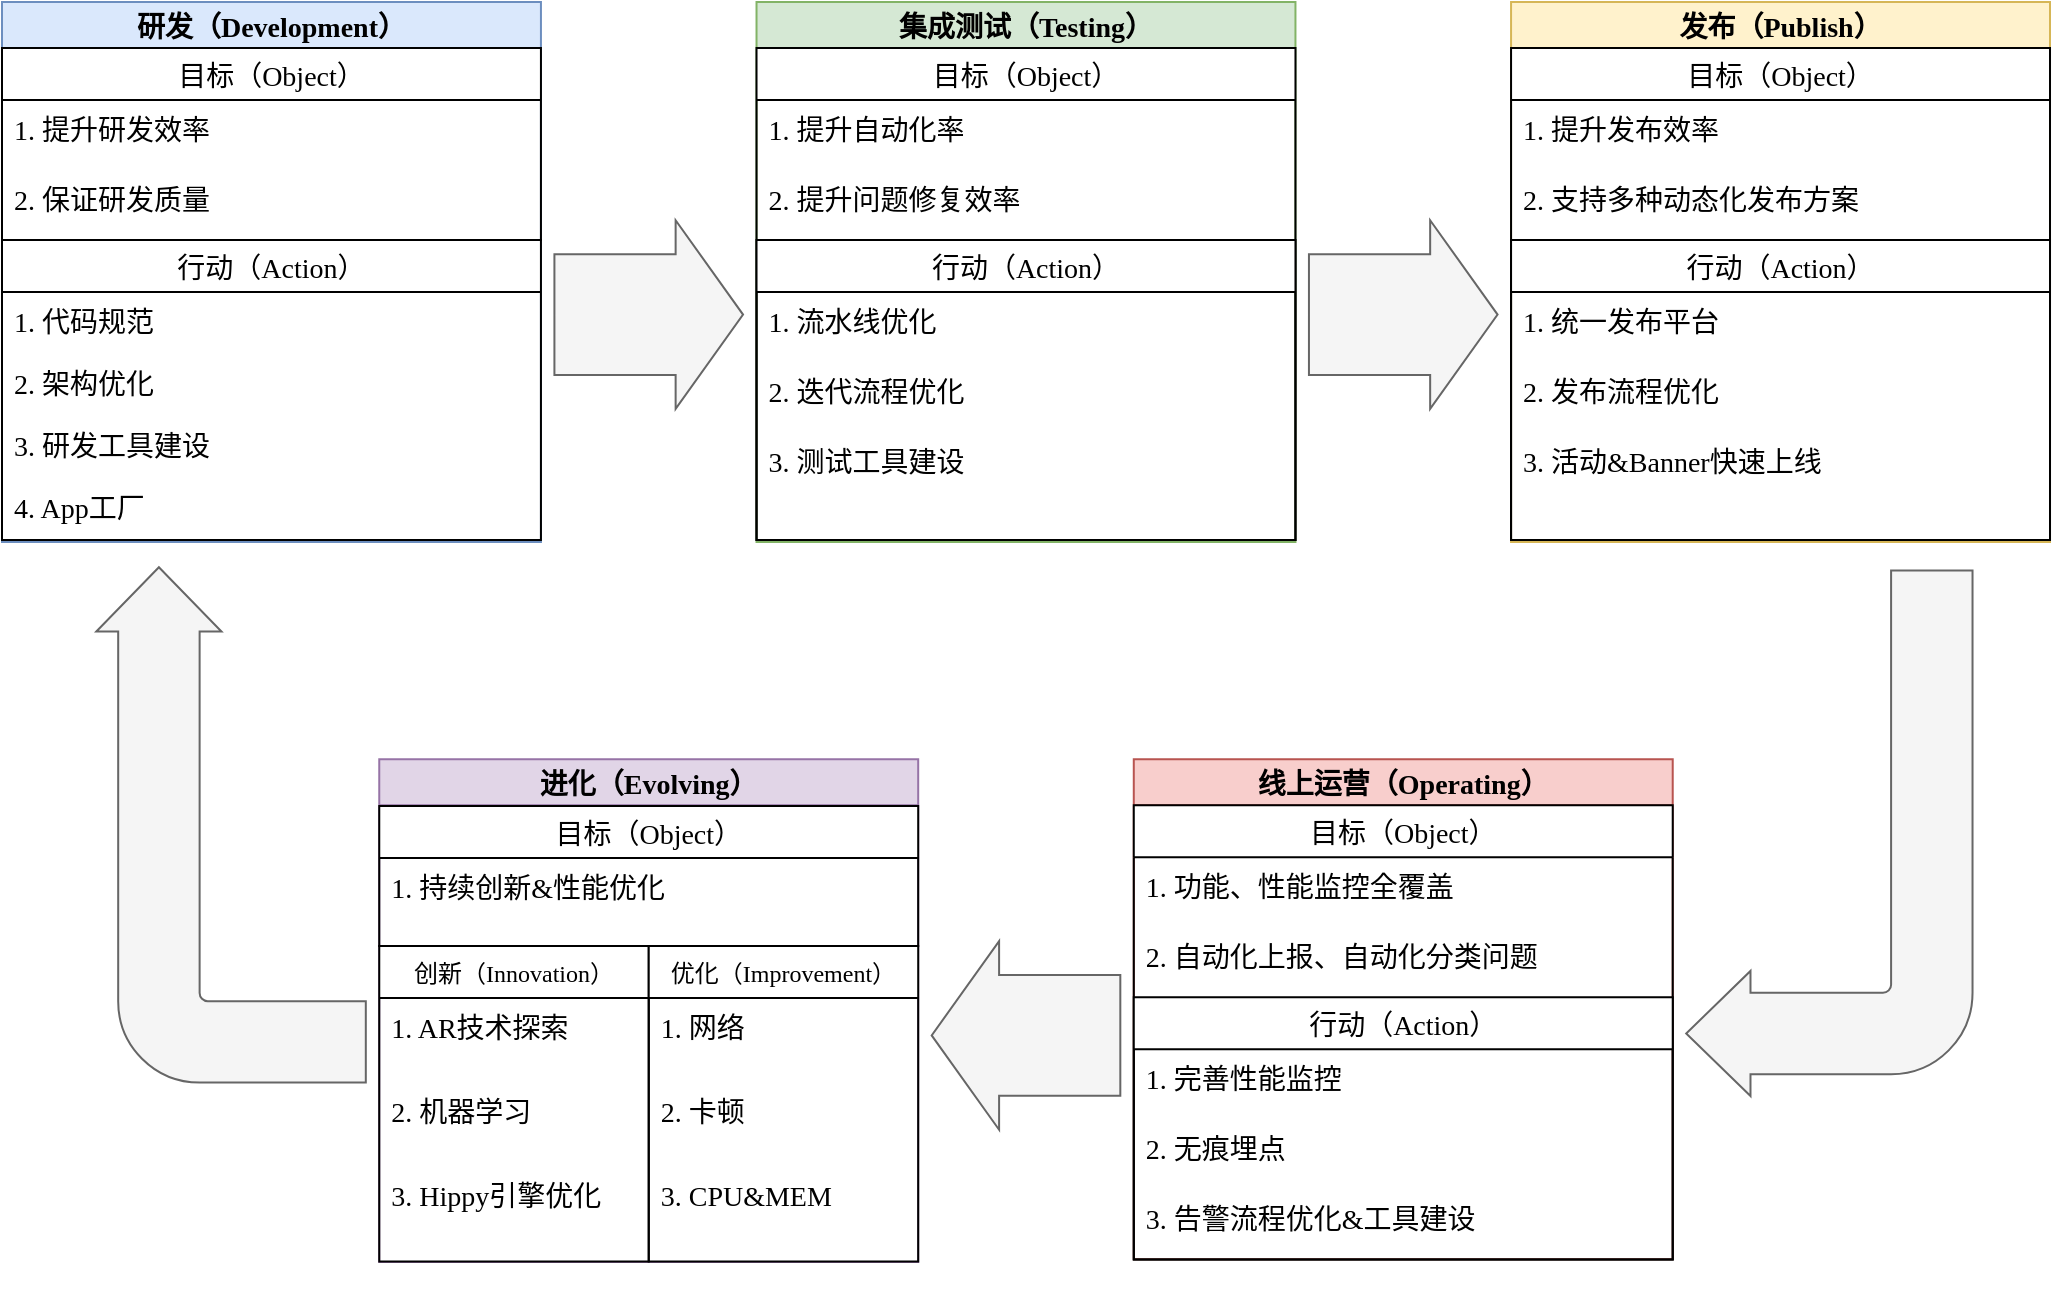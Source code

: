 <mxfile version="14.6.13" type="github">
  <diagram id="56d5cwKqSaM5CAUNt2u1" name="Page-1">
    <mxGraphModel dx="2062" dy="1122" grid="1" gridSize="10" guides="1" tooltips="1" connect="1" arrows="1" fold="1" page="1" pageScale="1" pageWidth="827" pageHeight="1169" math="0" shadow="0">
      <root>
        <mxCell id="0" />
        <mxCell id="1" parent="0" />
        <mxCell id="L8apB9JfnStRnjPAshZa-1" value="研发（Development）" style="swimlane;fontFamily=腾讯体;fillColor=#dae8fc;strokeColor=#6c8ebf;fontSize=14;" parent="1" vertex="1">
          <mxGeometry x="200" y="310" width="269.47" height="270" as="geometry">
            <mxRectangle x="120" y="230" width="60" height="23" as="alternateBounds" />
          </mxGeometry>
        </mxCell>
        <mxCell id="L8apB9JfnStRnjPAshZa-6" value="目标（Object）" style="swimlane;fontStyle=0;childLayout=stackLayout;horizontal=1;startSize=26;horizontalStack=0;resizeParent=1;resizeParentMax=0;resizeLast=0;collapsible=1;marginBottom=0;fontFamily=腾讯体;fontSize=14;" parent="L8apB9JfnStRnjPAshZa-1" vertex="1">
          <mxGeometry y="22.99" width="269.47" height="96.064" as="geometry">
            <mxRectangle y="96" width="50" height="26" as="alternateBounds" />
          </mxGeometry>
        </mxCell>
        <mxCell id="L8apB9JfnStRnjPAshZa-7" value="1. 提升研发效率" style="text;strokeColor=none;fillColor=none;align=left;verticalAlign=top;spacingLeft=4;spacingRight=4;overflow=hidden;rotatable=0;points=[[0,0.5],[1,0.5]];portConstraint=eastwest;fontFamily=腾讯体;fontSize=14;" parent="L8apB9JfnStRnjPAshZa-6" vertex="1">
          <mxGeometry y="26" width="269.47" height="35.032" as="geometry" />
        </mxCell>
        <mxCell id="L8apB9JfnStRnjPAshZa-9" value="2. 保证研发质量" style="text;strokeColor=none;fillColor=none;align=left;verticalAlign=top;spacingLeft=4;spacingRight=4;overflow=hidden;rotatable=0;points=[[0,0.5],[1,0.5]];portConstraint=eastwest;fontFamily=腾讯体;fontSize=14;" parent="L8apB9JfnStRnjPAshZa-6" vertex="1">
          <mxGeometry y="61.032" width="269.47" height="35.032" as="geometry" />
        </mxCell>
        <mxCell id="L8apB9JfnStRnjPAshZa-2" value="行动（Action）" style="swimlane;fontStyle=0;childLayout=stackLayout;horizontal=1;startSize=26;horizontalStack=0;resizeParent=1;resizeParentMax=0;resizeLast=0;collapsible=1;marginBottom=0;fontFamily=腾讯体;fontSize=14;" parent="L8apB9JfnStRnjPAshZa-1" vertex="1">
          <mxGeometry y="119.05" width="269.47" height="150" as="geometry">
            <mxRectangle y="96" width="50" height="26" as="alternateBounds" />
          </mxGeometry>
        </mxCell>
        <mxCell id="L8apB9JfnStRnjPAshZa-3" value="1. 代码规范" style="text;strokeColor=none;fillColor=none;align=left;verticalAlign=top;spacingLeft=4;spacingRight=4;overflow=hidden;rotatable=0;points=[[0,0.5],[1,0.5]];portConstraint=eastwest;fontFamily=腾讯体;fontSize=14;" parent="L8apB9JfnStRnjPAshZa-2" vertex="1">
          <mxGeometry y="26" width="269.47" height="31" as="geometry" />
        </mxCell>
        <mxCell id="L8apB9JfnStRnjPAshZa-4" value="2. 架构优化" style="text;strokeColor=none;fillColor=none;align=left;verticalAlign=top;spacingLeft=4;spacingRight=4;overflow=hidden;rotatable=0;points=[[0,0.5],[1,0.5]];portConstraint=eastwest;fontFamily=腾讯体;fontSize=14;" parent="L8apB9JfnStRnjPAshZa-2" vertex="1">
          <mxGeometry y="57" width="269.47" height="31" as="geometry" />
        </mxCell>
        <mxCell id="L8apB9JfnStRnjPAshZa-5" value="3. 研发工具建设" style="text;strokeColor=none;fillColor=none;align=left;verticalAlign=top;spacingLeft=4;spacingRight=4;overflow=hidden;rotatable=0;points=[[0,0.5],[1,0.5]];portConstraint=eastwest;fontFamily=腾讯体;fontSize=14;" parent="L8apB9JfnStRnjPAshZa-2" vertex="1">
          <mxGeometry y="88" width="269.47" height="31" as="geometry" />
        </mxCell>
        <mxCell id="CWINZO2F3piruVkiMPYv-1" value="4. App工厂" style="text;strokeColor=none;fillColor=none;align=left;verticalAlign=top;spacingLeft=4;spacingRight=4;overflow=hidden;rotatable=0;points=[[0,0.5],[1,0.5]];portConstraint=eastwest;fontFamily=腾讯体;fontSize=14;" parent="L8apB9JfnStRnjPAshZa-2" vertex="1">
          <mxGeometry y="119" width="269.47" height="31" as="geometry" />
        </mxCell>
        <mxCell id="L8apB9JfnStRnjPAshZa-10" value="集成测试（Testing）" style="swimlane;fontFamily=腾讯体;fillColor=#d5e8d4;strokeColor=#82b366;fontSize=14;" parent="1" vertex="1">
          <mxGeometry x="577.26" y="310" width="269.47" height="270" as="geometry">
            <mxRectangle x="120" y="230" width="60" height="23" as="alternateBounds" />
          </mxGeometry>
        </mxCell>
        <mxCell id="L8apB9JfnStRnjPAshZa-11" value="目标（Object）" style="swimlane;fontStyle=0;childLayout=stackLayout;horizontal=1;startSize=26;horizontalStack=0;resizeParent=1;resizeParentMax=0;resizeLast=0;collapsible=1;marginBottom=0;fontFamily=腾讯体;fontSize=14;" parent="L8apB9JfnStRnjPAshZa-10" vertex="1">
          <mxGeometry y="22.99" width="269.474" height="246.068" as="geometry">
            <mxRectangle y="96" width="50" height="26" as="alternateBounds" />
          </mxGeometry>
        </mxCell>
        <mxCell id="L8apB9JfnStRnjPAshZa-12" value="1. 提升自动化率" style="text;strokeColor=none;fillColor=none;align=left;verticalAlign=top;spacingLeft=4;spacingRight=4;overflow=hidden;rotatable=0;points=[[0,0.5],[1,0.5]];portConstraint=eastwest;fontFamily=腾讯体;fontSize=14;" parent="L8apB9JfnStRnjPAshZa-11" vertex="1">
          <mxGeometry y="26" width="269.474" height="35.032" as="geometry" />
        </mxCell>
        <mxCell id="L8apB9JfnStRnjPAshZa-13" value="2. 提升问题修复效率" style="text;strokeColor=none;fillColor=none;align=left;verticalAlign=top;spacingLeft=4;spacingRight=4;overflow=hidden;rotatable=0;points=[[0,0.5],[1,0.5]];portConstraint=eastwest;fontFamily=腾讯体;fontSize=14;" parent="L8apB9JfnStRnjPAshZa-11" vertex="1">
          <mxGeometry y="61.032" width="269.474" height="35.032" as="geometry" />
        </mxCell>
        <mxCell id="L8apB9JfnStRnjPAshZa-14" value="行动（Action）" style="swimlane;fontStyle=0;childLayout=stackLayout;horizontal=1;startSize=26;horizontalStack=0;resizeParent=1;resizeParentMax=0;resizeLast=0;collapsible=1;marginBottom=0;fontFamily=腾讯体;fontSize=14;" parent="L8apB9JfnStRnjPAshZa-11" vertex="1">
          <mxGeometry y="96.064" width="269.474" height="150.004" as="geometry">
            <mxRectangle y="96" width="50" height="26" as="alternateBounds" />
          </mxGeometry>
        </mxCell>
        <mxCell id="L8apB9JfnStRnjPAshZa-15" value="1. 流水线优化" style="text;strokeColor=none;fillColor=none;align=left;verticalAlign=top;spacingLeft=4;spacingRight=4;overflow=hidden;rotatable=0;points=[[0,0.5],[1,0.5]];portConstraint=eastwest;fontFamily=腾讯体;fontSize=14;" parent="L8apB9JfnStRnjPAshZa-14" vertex="1">
          <mxGeometry y="26" width="269.474" height="35.032" as="geometry" />
        </mxCell>
        <mxCell id="L8apB9JfnStRnjPAshZa-16" value="2. 迭代流程优化" style="text;strokeColor=none;fillColor=none;align=left;verticalAlign=top;spacingLeft=4;spacingRight=4;overflow=hidden;rotatable=0;points=[[0,0.5],[1,0.5]];portConstraint=eastwest;fontFamily=腾讯体;fontSize=14;" parent="L8apB9JfnStRnjPAshZa-14" vertex="1">
          <mxGeometry y="61.032" width="269.474" height="35.032" as="geometry" />
        </mxCell>
        <mxCell id="L8apB9JfnStRnjPAshZa-17" value="3. 测试工具建设" style="text;strokeColor=none;fillColor=none;align=left;verticalAlign=top;spacingLeft=4;spacingRight=4;overflow=hidden;rotatable=0;points=[[0,0.5],[1,0.5]];portConstraint=eastwest;fontFamily=腾讯体;fontSize=14;" parent="L8apB9JfnStRnjPAshZa-14" vertex="1">
          <mxGeometry y="96.064" width="269.474" height="53.94" as="geometry" />
        </mxCell>
        <mxCell id="L8apB9JfnStRnjPAshZa-18" value="发布（Publish）" style="swimlane;fontFamily=腾讯体;fillColor=#fff2cc;strokeColor=#d6b656;fontSize=14;" parent="1" vertex="1">
          <mxGeometry x="954.53" y="310" width="269.47" height="270" as="geometry">
            <mxRectangle x="120" y="230" width="60" height="23" as="alternateBounds" />
          </mxGeometry>
        </mxCell>
        <mxCell id="L8apB9JfnStRnjPAshZa-19" value="目标（Object）" style="swimlane;fontStyle=0;childLayout=stackLayout;horizontal=1;startSize=26;horizontalStack=0;resizeParent=1;resizeParentMax=0;resizeLast=0;collapsible=1;marginBottom=0;fontFamily=腾讯体;fontSize=14;" parent="L8apB9JfnStRnjPAshZa-18" vertex="1">
          <mxGeometry y="22.99" width="269.474" height="246.068" as="geometry">
            <mxRectangle y="96" width="50" height="26" as="alternateBounds" />
          </mxGeometry>
        </mxCell>
        <mxCell id="L8apB9JfnStRnjPAshZa-20" value="1. 提升发布效率" style="text;strokeColor=none;fillColor=none;align=left;verticalAlign=top;spacingLeft=4;spacingRight=4;overflow=hidden;rotatable=0;points=[[0,0.5],[1,0.5]];portConstraint=eastwest;fontFamily=腾讯体;fontSize=14;" parent="L8apB9JfnStRnjPAshZa-19" vertex="1">
          <mxGeometry y="26" width="269.474" height="35.032" as="geometry" />
        </mxCell>
        <mxCell id="L8apB9JfnStRnjPAshZa-21" value="2. 支持多种动态化发布方案" style="text;strokeColor=none;fillColor=none;align=left;verticalAlign=top;spacingLeft=4;spacingRight=4;overflow=hidden;rotatable=0;points=[[0,0.5],[1,0.5]];portConstraint=eastwest;fontFamily=腾讯体;fontSize=14;" parent="L8apB9JfnStRnjPAshZa-19" vertex="1">
          <mxGeometry y="61.032" width="269.474" height="35.032" as="geometry" />
        </mxCell>
        <mxCell id="L8apB9JfnStRnjPAshZa-22" value="行动（Action）" style="swimlane;fontStyle=0;childLayout=stackLayout;horizontal=1;startSize=26;horizontalStack=0;resizeParent=1;resizeParentMax=0;resizeLast=0;collapsible=1;marginBottom=0;fontFamily=腾讯体;fontSize=14;" parent="L8apB9JfnStRnjPAshZa-19" vertex="1">
          <mxGeometry y="96.064" width="269.474" height="150.004" as="geometry">
            <mxRectangle y="96" width="50" height="26" as="alternateBounds" />
          </mxGeometry>
        </mxCell>
        <mxCell id="L8apB9JfnStRnjPAshZa-23" value="1. 统一发布平台" style="text;strokeColor=none;fillColor=none;align=left;verticalAlign=top;spacingLeft=4;spacingRight=4;overflow=hidden;rotatable=0;points=[[0,0.5],[1,0.5]];portConstraint=eastwest;fontFamily=腾讯体;fontSize=14;" parent="L8apB9JfnStRnjPAshZa-22" vertex="1">
          <mxGeometry y="26" width="269.474" height="35.032" as="geometry" />
        </mxCell>
        <mxCell id="L8apB9JfnStRnjPAshZa-24" value="2. 发布流程优化" style="text;strokeColor=none;fillColor=none;align=left;verticalAlign=top;spacingLeft=4;spacingRight=4;overflow=hidden;rotatable=0;points=[[0,0.5],[1,0.5]];portConstraint=eastwest;fontFamily=腾讯体;fontSize=14;" parent="L8apB9JfnStRnjPAshZa-22" vertex="1">
          <mxGeometry y="61.032" width="269.474" height="35.032" as="geometry" />
        </mxCell>
        <mxCell id="L8apB9JfnStRnjPAshZa-25" value="3. 活动&amp;Banner快速上线" style="text;strokeColor=none;fillColor=none;align=left;verticalAlign=top;spacingLeft=4;spacingRight=4;overflow=hidden;rotatable=0;points=[[0,0.5],[1,0.5]];portConstraint=eastwest;fontFamily=腾讯体;fontSize=14;" parent="L8apB9JfnStRnjPAshZa-22" vertex="1">
          <mxGeometry y="96.064" width="269.474" height="53.94" as="geometry" />
        </mxCell>
        <mxCell id="L8apB9JfnStRnjPAshZa-26" value="线上运营（Operating）" style="swimlane;fontFamily=腾讯体;fillColor=#f8cecc;strokeColor=#b85450;fontSize=14;" parent="1" vertex="1">
          <mxGeometry x="765.89" y="688.62" width="269.47" height="250" as="geometry">
            <mxRectangle x="120" y="230" width="60" height="23" as="alternateBounds" />
          </mxGeometry>
        </mxCell>
        <mxCell id="L8apB9JfnStRnjPAshZa-27" value="目标（Object）" style="swimlane;fontStyle=0;childLayout=stackLayout;horizontal=1;startSize=26;horizontalStack=0;resizeParent=1;resizeParentMax=0;resizeLast=0;collapsible=1;marginBottom=0;fontFamily=腾讯体;fontSize=14;" parent="L8apB9JfnStRnjPAshZa-26" vertex="1">
          <mxGeometry y="22.99" width="269.474" height="227.16" as="geometry">
            <mxRectangle y="96" width="50" height="26" as="alternateBounds" />
          </mxGeometry>
        </mxCell>
        <mxCell id="L8apB9JfnStRnjPAshZa-28" value="1. 功能、性能监控全覆盖" style="text;strokeColor=none;fillColor=none;align=left;verticalAlign=top;spacingLeft=4;spacingRight=4;overflow=hidden;rotatable=0;points=[[0,0.5],[1,0.5]];portConstraint=eastwest;fontFamily=腾讯体;fontSize=14;" parent="L8apB9JfnStRnjPAshZa-27" vertex="1">
          <mxGeometry y="26" width="269.474" height="35.032" as="geometry" />
        </mxCell>
        <mxCell id="L8apB9JfnStRnjPAshZa-29" value="2. 自动化上报、自动化分类问题" style="text;strokeColor=none;fillColor=none;align=left;verticalAlign=top;spacingLeft=4;spacingRight=4;overflow=hidden;rotatable=0;points=[[0,0.5],[1,0.5]];portConstraint=eastwest;fontFamily=腾讯体;fontSize=14;" parent="L8apB9JfnStRnjPAshZa-27" vertex="1">
          <mxGeometry y="61.032" width="269.474" height="35.032" as="geometry" />
        </mxCell>
        <mxCell id="L8apB9JfnStRnjPAshZa-30" value="行动（Action）" style="swimlane;fontStyle=0;childLayout=stackLayout;horizontal=1;startSize=26;horizontalStack=0;resizeParent=1;resizeParentMax=0;resizeLast=0;collapsible=1;marginBottom=0;fontFamily=腾讯体;fontSize=14;" parent="L8apB9JfnStRnjPAshZa-27" vertex="1">
          <mxGeometry y="96.064" width="269.474" height="131.096" as="geometry">
            <mxRectangle y="96" width="50" height="26" as="alternateBounds" />
          </mxGeometry>
        </mxCell>
        <mxCell id="L8apB9JfnStRnjPAshZa-31" value="1. 完善性能监控" style="text;strokeColor=none;fillColor=none;align=left;verticalAlign=top;spacingLeft=4;spacingRight=4;overflow=hidden;rotatable=0;points=[[0,0.5],[1,0.5]];portConstraint=eastwest;fontFamily=腾讯体;fontSize=14;" parent="L8apB9JfnStRnjPAshZa-30" vertex="1">
          <mxGeometry y="26" width="269.474" height="35.032" as="geometry" />
        </mxCell>
        <mxCell id="L8apB9JfnStRnjPAshZa-32" value="2. 无痕埋点" style="text;strokeColor=none;fillColor=none;align=left;verticalAlign=top;spacingLeft=4;spacingRight=4;overflow=hidden;rotatable=0;points=[[0,0.5],[1,0.5]];portConstraint=eastwest;fontFamily=腾讯体;fontSize=14;" parent="L8apB9JfnStRnjPAshZa-30" vertex="1">
          <mxGeometry y="61.032" width="269.474" height="35.032" as="geometry" />
        </mxCell>
        <mxCell id="L8apB9JfnStRnjPAshZa-33" value="3. 告警流程优化&amp;工具建设" style="text;strokeColor=none;fillColor=none;align=left;verticalAlign=top;spacingLeft=4;spacingRight=4;overflow=hidden;rotatable=0;points=[[0,0.5],[1,0.5]];portConstraint=eastwest;fontFamily=腾讯体;fontSize=14;" parent="L8apB9JfnStRnjPAshZa-30" vertex="1">
          <mxGeometry y="96.064" width="269.474" height="35.032" as="geometry" />
        </mxCell>
        <mxCell id="L8apB9JfnStRnjPAshZa-34" value="进化（Evolving）" style="swimlane;fontFamily=腾讯体;fillColor=#e1d5e7;strokeColor=#9673a6;fontSize=14;" parent="1" vertex="1">
          <mxGeometry x="388.63" y="688.62" width="269.47" height="251.38" as="geometry">
            <mxRectangle x="120" y="230" width="60" height="23" as="alternateBounds" />
          </mxGeometry>
        </mxCell>
        <mxCell id="L8apB9JfnStRnjPAshZa-35" value="目标（Object）" style="swimlane;fontStyle=0;childLayout=stackLayout;horizontal=1;startSize=26;horizontalStack=0;resizeParent=1;resizeParentMax=0;resizeLast=0;collapsible=1;marginBottom=0;fontFamily=腾讯体;fontSize=14;" parent="L8apB9JfnStRnjPAshZa-34" vertex="1">
          <mxGeometry y="23.38" width="269.47" height="70" as="geometry">
            <mxRectangle y="96" width="50" height="26" as="alternateBounds" />
          </mxGeometry>
        </mxCell>
        <mxCell id="L8apB9JfnStRnjPAshZa-36" value="1. 持续创新&amp;性能优化" style="text;strokeColor=none;fillColor=none;align=left;verticalAlign=top;spacingLeft=4;spacingRight=4;overflow=hidden;rotatable=0;points=[[0,0.5],[1,0.5]];portConstraint=eastwest;fontFamily=腾讯体;fontSize=14;" parent="L8apB9JfnStRnjPAshZa-35" vertex="1">
          <mxGeometry y="26" width="269.47" height="44" as="geometry" />
        </mxCell>
        <mxCell id="L8apB9JfnStRnjPAshZa-47" value="" style="group;fontSize=14;" parent="L8apB9JfnStRnjPAshZa-34" vertex="1" connectable="0">
          <mxGeometry y="93.384" width="269.474" height="175.16" as="geometry" />
        </mxCell>
        <mxCell id="L8apB9JfnStRnjPAshZa-38" value="创新（Innovation）" style="swimlane;fontStyle=0;childLayout=stackLayout;horizontal=1;startSize=26;horizontalStack=0;resizeParent=1;resizeParentMax=0;resizeLast=0;collapsible=1;marginBottom=0;fontFamily=腾讯体;fontSize=12;" parent="L8apB9JfnStRnjPAshZa-47" vertex="1">
          <mxGeometry width="134.737" height="157.712" as="geometry">
            <mxRectangle y="96" width="50" height="26" as="alternateBounds" />
          </mxGeometry>
        </mxCell>
        <mxCell id="L8apB9JfnStRnjPAshZa-39" value="1. AR技术探索" style="text;strokeColor=none;fillColor=none;align=left;verticalAlign=top;spacingLeft=4;spacingRight=4;overflow=hidden;rotatable=0;points=[[0,0.5],[1,0.5]];portConstraint=eastwest;fontFamily=腾讯体;fontSize=14;" parent="L8apB9JfnStRnjPAshZa-38" vertex="1">
          <mxGeometry y="26" width="134.737" height="42.106" as="geometry" />
        </mxCell>
        <mxCell id="L8apB9JfnStRnjPAshZa-40" value="2. 机器学习" style="text;strokeColor=none;fillColor=none;align=left;verticalAlign=top;spacingLeft=4;spacingRight=4;overflow=hidden;rotatable=0;points=[[0,0.5],[1,0.5]];portConstraint=eastwest;fontFamily=腾讯体;fontSize=14;" parent="L8apB9JfnStRnjPAshZa-38" vertex="1">
          <mxGeometry y="68.106" width="134.737" height="42.106" as="geometry" />
        </mxCell>
        <mxCell id="L8apB9JfnStRnjPAshZa-41" value="3. Hippy引擎优化" style="text;strokeColor=none;fillColor=none;align=left;verticalAlign=top;spacingLeft=4;spacingRight=4;overflow=hidden;rotatable=0;points=[[0,0.5],[1,0.5]];portConstraint=eastwest;fontFamily=腾讯体;fontSize=14;" parent="L8apB9JfnStRnjPAshZa-38" vertex="1">
          <mxGeometry y="110.212" width="134.737" height="47.5" as="geometry" />
        </mxCell>
        <mxCell id="L8apB9JfnStRnjPAshZa-43" value="优化（Improvement）" style="swimlane;fontStyle=0;childLayout=stackLayout;horizontal=1;startSize=26;horizontalStack=0;resizeParent=1;resizeParentMax=0;resizeLast=0;collapsible=1;marginBottom=0;fontFamily=腾讯体;fontSize=12;" parent="L8apB9JfnStRnjPAshZa-47" vertex="1">
          <mxGeometry x="134.737" width="134.737" height="157.712" as="geometry">
            <mxRectangle x="100" width="50" height="26" as="alternateBounds" />
          </mxGeometry>
        </mxCell>
        <mxCell id="L8apB9JfnStRnjPAshZa-44" value="1. 网络" style="text;strokeColor=none;fillColor=none;align=left;verticalAlign=top;spacingLeft=4;spacingRight=4;overflow=hidden;rotatable=0;points=[[0,0.5],[1,0.5]];portConstraint=eastwest;fontFamily=腾讯体;fontSize=14;" parent="L8apB9JfnStRnjPAshZa-43" vertex="1">
          <mxGeometry y="26" width="134.737" height="42.106" as="geometry" />
        </mxCell>
        <mxCell id="L8apB9JfnStRnjPAshZa-45" value="2. 卡顿" style="text;strokeColor=none;fillColor=none;align=left;verticalAlign=top;spacingLeft=4;spacingRight=4;overflow=hidden;rotatable=0;points=[[0,0.5],[1,0.5]];portConstraint=eastwest;fontFamily=腾讯体;fontSize=14;" parent="L8apB9JfnStRnjPAshZa-43" vertex="1">
          <mxGeometry y="68.106" width="134.737" height="42.106" as="geometry" />
        </mxCell>
        <mxCell id="L8apB9JfnStRnjPAshZa-46" value="3. CPU&amp;MEM" style="text;strokeColor=none;fillColor=none;align=left;verticalAlign=top;spacingLeft=4;spacingRight=4;overflow=hidden;rotatable=0;points=[[0,0.5],[1,0.5]];portConstraint=eastwest;fontFamily=腾讯体;fontSize=14;" parent="L8apB9JfnStRnjPAshZa-43" vertex="1">
          <mxGeometry y="110.212" width="134.737" height="47.5" as="geometry" />
        </mxCell>
        <mxCell id="L8apB9JfnStRnjPAshZa-48" value="" style="html=1;shadow=0;dashed=0;align=center;verticalAlign=middle;shape=mxgraph.arrows2.arrow;dy=0.36;dx=33.71;notch=0;fontFamily=TTTF;fontSize=14;fillColor=#f5f5f5;strokeColor=#666666;fontColor=#333333;" parent="1" vertex="1">
          <mxGeometry x="476.211" y="419.138" width="94.316" height="94.317" as="geometry" />
        </mxCell>
        <mxCell id="L8apB9JfnStRnjPAshZa-49" value="" style="html=1;shadow=0;dashed=0;align=center;verticalAlign=middle;shape=mxgraph.arrows2.arrow;dy=0.36;dx=33.71;notch=0;fontFamily=TTTF;fontSize=14;fillColor=#f5f5f5;strokeColor=#666666;fontColor=#333333;" parent="1" vertex="1">
          <mxGeometry x="853.474" y="419.138" width="94.316" height="94.317" as="geometry" />
        </mxCell>
        <mxCell id="L8apB9JfnStRnjPAshZa-50" value="" style="html=1;shadow=0;dashed=0;align=center;verticalAlign=middle;shape=mxgraph.arrows2.arrow;dy=0.36;dx=33.71;notch=0;fontFamily=TTTF;fontSize=14;fillColor=#f5f5f5;strokeColor=#666666;fontColor=#333333;rotation=-180;" parent="1" vertex="1">
          <mxGeometry x="664.842" y="779.564" width="94.316" height="94.317" as="geometry" />
        </mxCell>
        <mxCell id="L8apB9JfnStRnjPAshZa-51" value="" style="html=1;shadow=0;dashed=0;align=center;verticalAlign=middle;shape=mxgraph.arrows2.bendArrow;dy=20.36;dx=32.14;notch=0;arrowHead=62.57;rounded=1;fontFamily=TTTF;fontSize=14;rotation=-90;fillColor=#f5f5f5;strokeColor=#666666;fontColor=#333333;" parent="1" vertex="1">
          <mxGeometry x="185.691" y="654.096" width="257.684" height="134.739" as="geometry" />
        </mxCell>
        <mxCell id="L8apB9JfnStRnjPAshZa-52" value="" style="html=1;shadow=0;dashed=0;align=center;verticalAlign=middle;shape=mxgraph.arrows2.bendArrow;dy=20.36;dx=32.14;notch=0;arrowHead=62.57;rounded=1;fontFamily=TTTF;fontSize=14;rotation=-180;fillColor=#f5f5f5;strokeColor=#666666;fontColor=#333333;" parent="1" vertex="1">
          <mxGeometry x="1042.105" y="594.299" width="143.158" height="262.74" as="geometry" />
        </mxCell>
      </root>
    </mxGraphModel>
  </diagram>
</mxfile>
